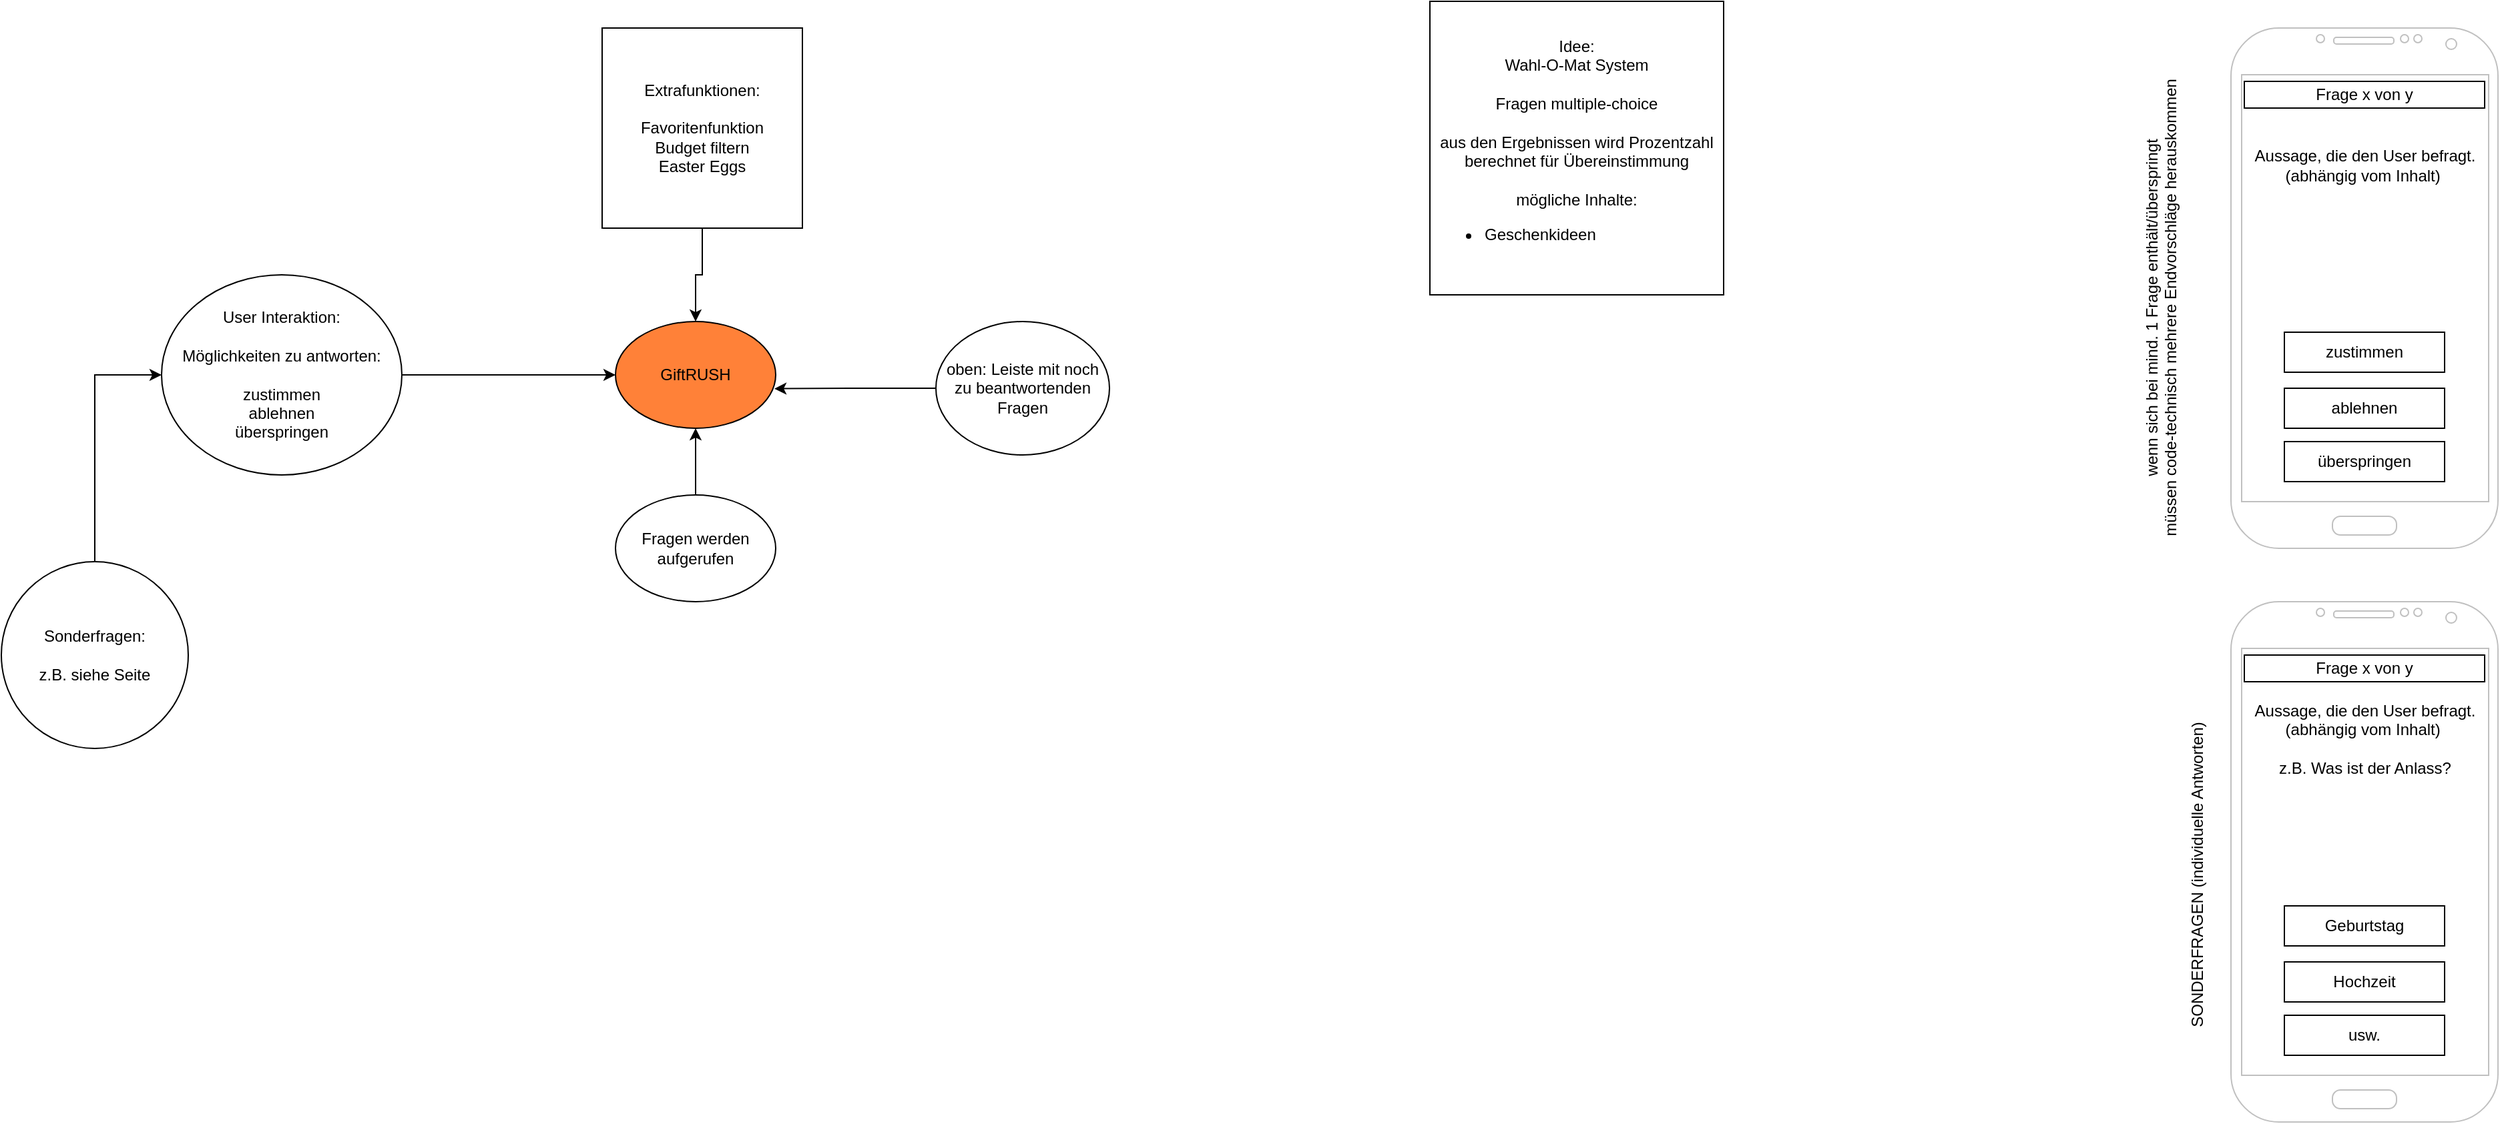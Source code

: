 <mxfile version="26.1.0">
  <diagram name="Seite-1" id="nDkISgKPaEbK3jF0lKiW">
    <mxGraphModel dx="2395" dy="519" grid="1" gridSize="10" guides="1" tooltips="1" connect="1" arrows="1" fold="1" page="1" pageScale="1" pageWidth="827" pageHeight="1169" math="0" shadow="0">
      <root>
        <mxCell id="0" />
        <mxCell id="1" parent="0" />
        <mxCell id="dzxk9KiX_uyymcio7K0R-1" value="Idee:&lt;div&gt;Wahl-O-Mat System&lt;/div&gt;&lt;div&gt;&lt;br&gt;&lt;/div&gt;&lt;div&gt;Fragen multiple-choice&lt;/div&gt;&lt;div&gt;&lt;br&gt;&lt;/div&gt;&lt;div&gt;aus den Ergebnissen wird Prozentzahl berechnet für Übereinstimmung&lt;/div&gt;&lt;div&gt;&lt;br&gt;&lt;/div&gt;&lt;div&gt;mögliche Inhalte:&lt;/div&gt;&lt;div&gt;&lt;ul&gt;&lt;li style=&quot;text-align: left;&quot;&gt;Geschenkideen&lt;/li&gt;&lt;/ul&gt;&lt;/div&gt;" style="whiteSpace=wrap;html=1;aspect=fixed;" vertex="1" parent="1">
          <mxGeometry width="220" height="220" as="geometry" />
        </mxCell>
        <mxCell id="dzxk9KiX_uyymcio7K0R-2" value="" style="verticalLabelPosition=bottom;verticalAlign=top;html=1;shadow=0;dashed=0;strokeWidth=1;shape=mxgraph.android.phone2;strokeColor=#c0c0c0;" vertex="1" parent="1">
          <mxGeometry x="600" y="20" width="200" height="390" as="geometry" />
        </mxCell>
        <mxCell id="dzxk9KiX_uyymcio7K0R-3" value="zustimmen" style="rounded=0;whiteSpace=wrap;html=1;" vertex="1" parent="1">
          <mxGeometry x="640" y="248" width="120" height="30" as="geometry" />
        </mxCell>
        <mxCell id="dzxk9KiX_uyymcio7K0R-5" value="ablehnen" style="rounded=0;whiteSpace=wrap;html=1;" vertex="1" parent="1">
          <mxGeometry x="640" y="290" width="120" height="30" as="geometry" />
        </mxCell>
        <mxCell id="dzxk9KiX_uyymcio7K0R-6" value="überspringen" style="rounded=0;whiteSpace=wrap;html=1;" vertex="1" parent="1">
          <mxGeometry x="640" y="330" width="120" height="30" as="geometry" />
        </mxCell>
        <mxCell id="dzxk9KiX_uyymcio7K0R-7" value="Aussage, die den User befragt.&lt;div&gt;(abhängig vom Inhalt)&amp;nbsp;&lt;/div&gt;" style="text;html=1;align=center;verticalAlign=middle;resizable=0;points=[];autosize=1;strokeColor=none;fillColor=none;" vertex="1" parent="1">
          <mxGeometry x="605" y="103" width="190" height="40" as="geometry" />
        </mxCell>
        <mxCell id="dzxk9KiX_uyymcio7K0R-9" value="Frage x von y" style="whiteSpace=wrap;html=1;" vertex="1" parent="1">
          <mxGeometry x="610" y="60" width="180" height="20" as="geometry" />
        </mxCell>
        <mxCell id="dzxk9KiX_uyymcio7K0R-12" value="wenn sich bei mind. 1 Frage enthält/überspringt&lt;div&gt;müssen code-technisch mehrere Endvorschläge herauskommen&lt;/div&gt;&lt;div&gt;&lt;br&gt;&lt;/div&gt;" style="text;html=1;align=center;verticalAlign=middle;resizable=0;points=[];autosize=1;strokeColor=none;fillColor=none;rotation=-90;" vertex="1" parent="1">
          <mxGeometry x="370" y="200" width="370" height="60" as="geometry" />
        </mxCell>
        <mxCell id="dzxk9KiX_uyymcio7K0R-13" value="" style="verticalLabelPosition=bottom;verticalAlign=top;html=1;shadow=0;dashed=0;strokeWidth=1;shape=mxgraph.android.phone2;strokeColor=#c0c0c0;" vertex="1" parent="1">
          <mxGeometry x="600" y="450" width="200" height="390" as="geometry" />
        </mxCell>
        <mxCell id="dzxk9KiX_uyymcio7K0R-14" value="Geburtstag" style="rounded=0;whiteSpace=wrap;html=1;" vertex="1" parent="1">
          <mxGeometry x="640" y="678" width="120" height="30" as="geometry" />
        </mxCell>
        <mxCell id="dzxk9KiX_uyymcio7K0R-15" value="Hochzeit" style="rounded=0;whiteSpace=wrap;html=1;" vertex="1" parent="1">
          <mxGeometry x="640" y="720" width="120" height="30" as="geometry" />
        </mxCell>
        <mxCell id="dzxk9KiX_uyymcio7K0R-16" value="usw." style="rounded=0;whiteSpace=wrap;html=1;" vertex="1" parent="1">
          <mxGeometry x="640" y="760" width="120" height="30" as="geometry" />
        </mxCell>
        <mxCell id="dzxk9KiX_uyymcio7K0R-17" value="Aussage, die den User befragt.&lt;div&gt;(abhängig vom Inhalt)&amp;nbsp;&lt;/div&gt;&lt;div&gt;&lt;br&gt;&lt;/div&gt;&lt;div&gt;z.B. Was ist der Anlass?&lt;/div&gt;" style="text;html=1;align=center;verticalAlign=middle;resizable=0;points=[];autosize=1;strokeColor=none;fillColor=none;" vertex="1" parent="1">
          <mxGeometry x="605" y="518" width="190" height="70" as="geometry" />
        </mxCell>
        <mxCell id="dzxk9KiX_uyymcio7K0R-18" value="Frage x von y" style="whiteSpace=wrap;html=1;" vertex="1" parent="1">
          <mxGeometry x="610" y="490" width="180" height="20" as="geometry" />
        </mxCell>
        <mxCell id="dzxk9KiX_uyymcio7K0R-19" value="SONDERFRAGEN (individuelle Antworten)" style="text;html=1;align=center;verticalAlign=middle;resizable=0;points=[];autosize=1;strokeColor=none;fillColor=none;rotation=-90;" vertex="1" parent="1">
          <mxGeometry x="450" y="640" width="250" height="30" as="geometry" />
        </mxCell>
        <mxCell id="dzxk9KiX_uyymcio7K0R-21" value="GiftRUSH" style="ellipse;whiteSpace=wrap;html=1;fillColor=light-dark(#FF8138,var(--ge-dark-color, #121212));" vertex="1" parent="1">
          <mxGeometry x="-610" y="240" width="120" height="80" as="geometry" />
        </mxCell>
        <mxCell id="dzxk9KiX_uyymcio7K0R-26" style="edgeStyle=orthogonalEdgeStyle;rounded=0;orthogonalLoop=1;jettySize=auto;html=1;entryX=0.5;entryY=1;entryDx=0;entryDy=0;" edge="1" parent="1" source="dzxk9KiX_uyymcio7K0R-22" target="dzxk9KiX_uyymcio7K0R-21">
          <mxGeometry relative="1" as="geometry" />
        </mxCell>
        <mxCell id="dzxk9KiX_uyymcio7K0R-22" value="Fragen werden aufgerufen" style="ellipse;whiteSpace=wrap;html=1;" vertex="1" parent="1">
          <mxGeometry x="-610" y="370" width="120" height="80" as="geometry" />
        </mxCell>
        <mxCell id="dzxk9KiX_uyymcio7K0R-23" value="oben: Leiste mit noch zu beantwortenden Fragen" style="ellipse;whiteSpace=wrap;html=1;" vertex="1" parent="1">
          <mxGeometry x="-370" y="240" width="130" height="100" as="geometry" />
        </mxCell>
        <mxCell id="dzxk9KiX_uyymcio7K0R-29" style="edgeStyle=orthogonalEdgeStyle;rounded=0;orthogonalLoop=1;jettySize=auto;html=1;entryX=0;entryY=0.5;entryDx=0;entryDy=0;" edge="1" parent="1" source="dzxk9KiX_uyymcio7K0R-24" target="dzxk9KiX_uyymcio7K0R-21">
          <mxGeometry relative="1" as="geometry" />
        </mxCell>
        <mxCell id="dzxk9KiX_uyymcio7K0R-24" value="User Interaktion:&lt;div&gt;&lt;br&gt;&lt;/div&gt;&lt;div&gt;Möglichkeiten zu antworten:&lt;/div&gt;&lt;div&gt;&lt;br&gt;&lt;/div&gt;&lt;div&gt;zustimmen&lt;/div&gt;&lt;div&gt;ablehnen&lt;/div&gt;&lt;div&gt;überspringen&lt;/div&gt;" style="ellipse;whiteSpace=wrap;html=1;" vertex="1" parent="1">
          <mxGeometry x="-950" y="205" width="180" height="150" as="geometry" />
        </mxCell>
        <mxCell id="dzxk9KiX_uyymcio7K0R-30" style="edgeStyle=orthogonalEdgeStyle;rounded=0;orthogonalLoop=1;jettySize=auto;html=1;entryX=0;entryY=0.5;entryDx=0;entryDy=0;" edge="1" parent="1" source="dzxk9KiX_uyymcio7K0R-25" target="dzxk9KiX_uyymcio7K0R-24">
          <mxGeometry relative="1" as="geometry" />
        </mxCell>
        <mxCell id="dzxk9KiX_uyymcio7K0R-25" value="Sonderfragen:&lt;div&gt;&lt;br&gt;&lt;/div&gt;&lt;div&gt;z.B. siehe Seite&lt;/div&gt;" style="ellipse;whiteSpace=wrap;html=1;aspect=fixed;" vertex="1" parent="1">
          <mxGeometry x="-1070" y="420" width="140" height="140" as="geometry" />
        </mxCell>
        <mxCell id="dzxk9KiX_uyymcio7K0R-28" style="edgeStyle=orthogonalEdgeStyle;rounded=0;orthogonalLoop=1;jettySize=auto;html=1;entryX=0.992;entryY=0.629;entryDx=0;entryDy=0;entryPerimeter=0;" edge="1" parent="1" source="dzxk9KiX_uyymcio7K0R-23" target="dzxk9KiX_uyymcio7K0R-21">
          <mxGeometry relative="1" as="geometry" />
        </mxCell>
        <mxCell id="dzxk9KiX_uyymcio7K0R-32" style="edgeStyle=orthogonalEdgeStyle;rounded=0;orthogonalLoop=1;jettySize=auto;html=1;entryX=0.5;entryY=0;entryDx=0;entryDy=0;" edge="1" parent="1" source="dzxk9KiX_uyymcio7K0R-31" target="dzxk9KiX_uyymcio7K0R-21">
          <mxGeometry relative="1" as="geometry" />
        </mxCell>
        <mxCell id="dzxk9KiX_uyymcio7K0R-31" value="Extrafunktionen:&lt;div&gt;&lt;br&gt;&lt;/div&gt;&lt;div&gt;Favoritenfunktion&lt;/div&gt;&lt;div&gt;Budget filtern&lt;/div&gt;&lt;div&gt;Easter Eggs&lt;/div&gt;" style="whiteSpace=wrap;html=1;aspect=fixed;" vertex="1" parent="1">
          <mxGeometry x="-620" y="20" width="150" height="150" as="geometry" />
        </mxCell>
      </root>
    </mxGraphModel>
  </diagram>
</mxfile>
